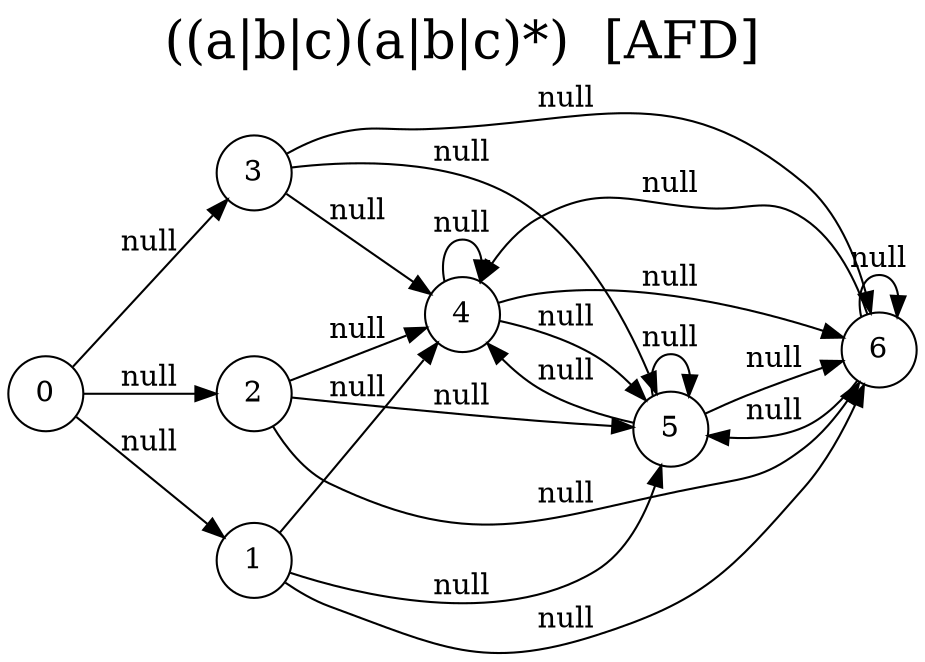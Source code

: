 digraph "Resultado Automata AFD" {
	label = "((a|b|c)(a|b|c)*)  [AFD]"
	labelloc  =  t
	fontsize  = 25
	rankdir=LR size="8,5"
	node [shape=doublecircle]
	node [shape=circle]
	0
	node [shape=none]
	node [shape=circle]
	0 -> 1[label="null"]
	0 -> 2[label="null"]
	0 -> 3[label="null"]
	3 -> 4[label="null"]
	3 -> 5[label="null"]
	3 -> 6[label="null"]
	6 -> 4[label="null"]
	6 -> 5[label="null"]
	6 -> 6[label="null"]
	5 -> 4[label="null"]
	5 -> 5[label="null"]
	5 -> 6[label="null"]
	4 -> 4[label="null"]
	4 -> 5[label="null"]
	4 -> 6[label="null"]
	2 -> 4[label="null"]
	2 -> 5[label="null"]
	2 -> 6[label="null"]
	1 -> 4[label="null"]
	1 -> 5[label="null"]
	1 -> 6[label="null"]
}